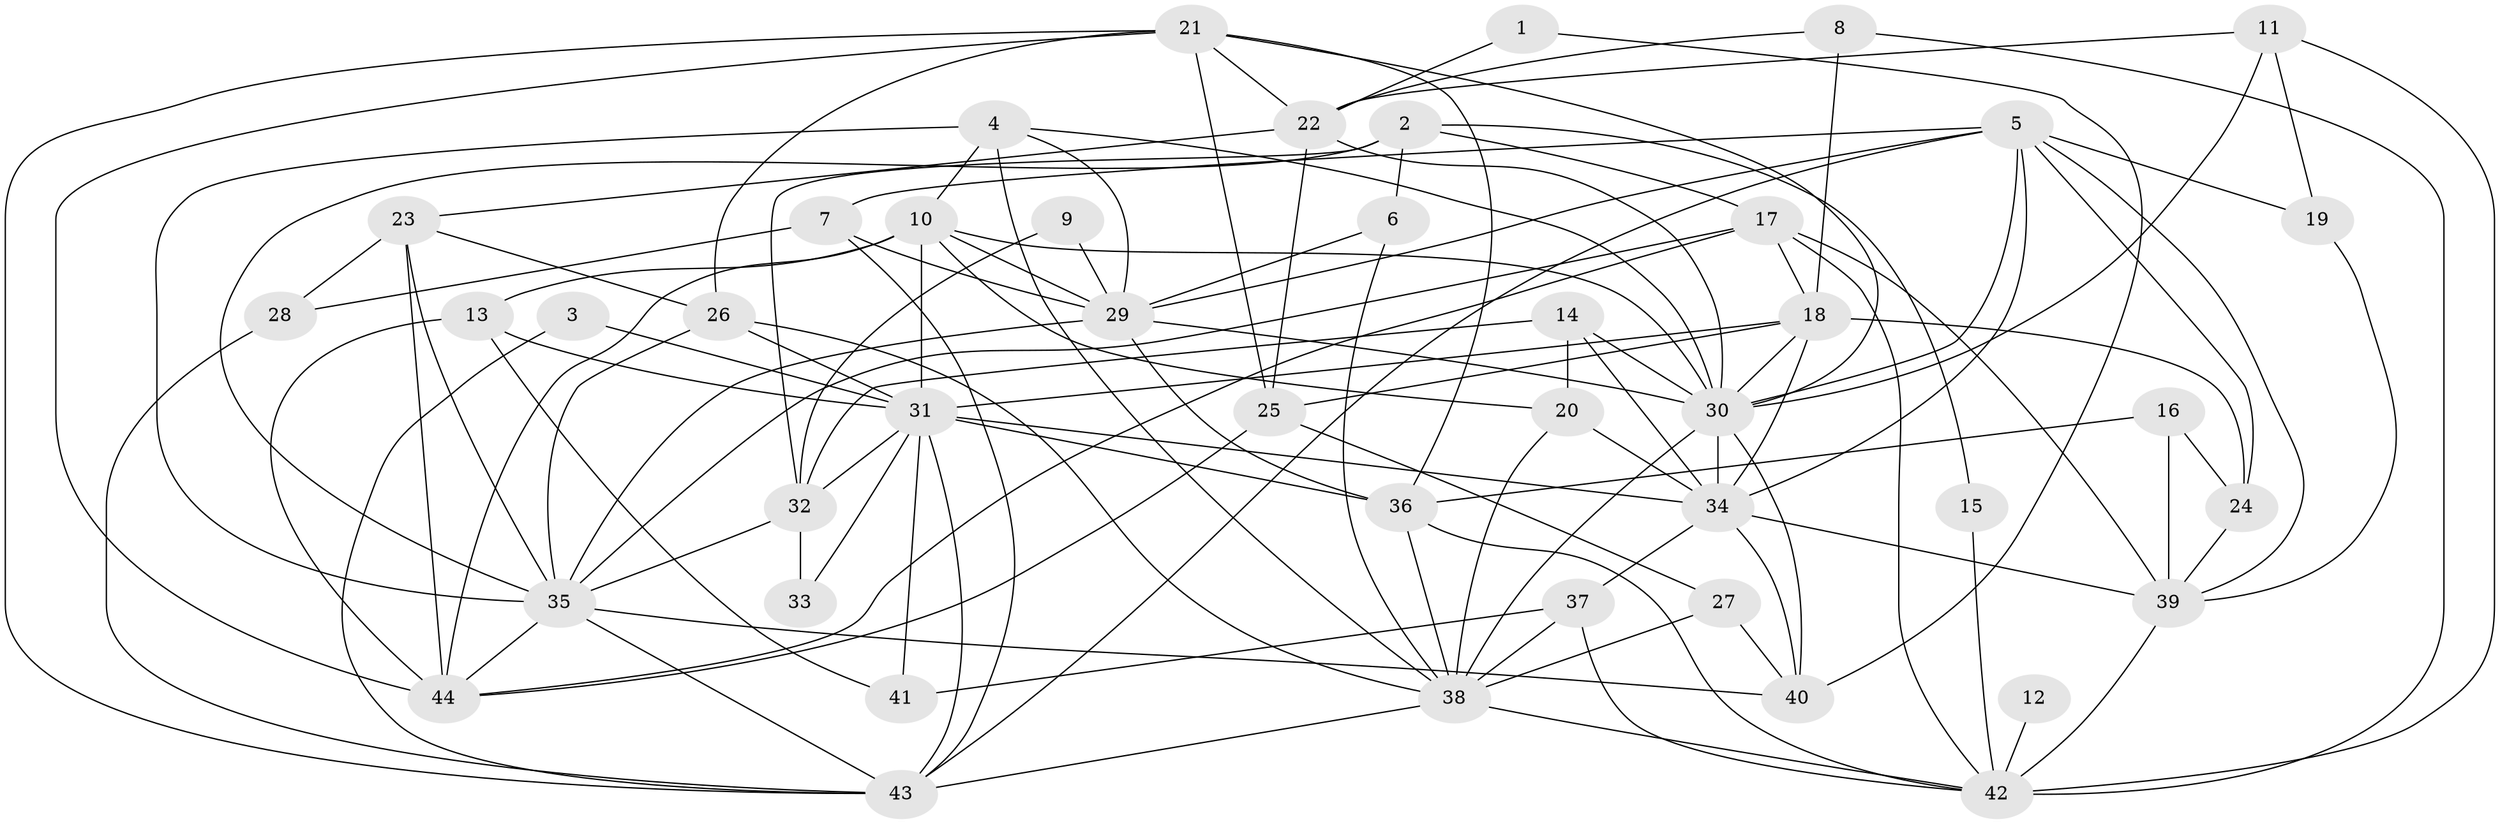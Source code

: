 // original degree distribution, {3: 0.23863636363636365, 4: 0.29545454545454547, 2: 0.1590909090909091, 7: 0.045454545454545456, 5: 0.125, 6: 0.125, 8: 0.011363636363636364}
// Generated by graph-tools (version 1.1) at 2025/50/03/09/25 03:50:05]
// undirected, 44 vertices, 118 edges
graph export_dot {
graph [start="1"]
  node [color=gray90,style=filled];
  1;
  2;
  3;
  4;
  5;
  6;
  7;
  8;
  9;
  10;
  11;
  12;
  13;
  14;
  15;
  16;
  17;
  18;
  19;
  20;
  21;
  22;
  23;
  24;
  25;
  26;
  27;
  28;
  29;
  30;
  31;
  32;
  33;
  34;
  35;
  36;
  37;
  38;
  39;
  40;
  41;
  42;
  43;
  44;
  1 -- 22 [weight=1.0];
  1 -- 40 [weight=1.0];
  2 -- 6 [weight=1.0];
  2 -- 15 [weight=1.0];
  2 -- 17 [weight=1.0];
  2 -- 32 [weight=1.0];
  2 -- 35 [weight=1.0];
  3 -- 31 [weight=1.0];
  3 -- 43 [weight=1.0];
  4 -- 10 [weight=1.0];
  4 -- 29 [weight=1.0];
  4 -- 30 [weight=1.0];
  4 -- 35 [weight=1.0];
  4 -- 38 [weight=1.0];
  5 -- 7 [weight=1.0];
  5 -- 19 [weight=1.0];
  5 -- 24 [weight=1.0];
  5 -- 29 [weight=1.0];
  5 -- 30 [weight=1.0];
  5 -- 34 [weight=1.0];
  5 -- 39 [weight=1.0];
  5 -- 43 [weight=1.0];
  6 -- 29 [weight=1.0];
  6 -- 38 [weight=1.0];
  7 -- 28 [weight=1.0];
  7 -- 29 [weight=1.0];
  7 -- 43 [weight=1.0];
  8 -- 18 [weight=1.0];
  8 -- 22 [weight=1.0];
  8 -- 42 [weight=1.0];
  9 -- 29 [weight=1.0];
  9 -- 32 [weight=1.0];
  10 -- 13 [weight=1.0];
  10 -- 20 [weight=1.0];
  10 -- 29 [weight=1.0];
  10 -- 30 [weight=1.0];
  10 -- 31 [weight=1.0];
  10 -- 44 [weight=1.0];
  11 -- 19 [weight=1.0];
  11 -- 22 [weight=1.0];
  11 -- 30 [weight=1.0];
  11 -- 42 [weight=1.0];
  12 -- 42 [weight=2.0];
  13 -- 31 [weight=1.0];
  13 -- 41 [weight=1.0];
  13 -- 44 [weight=1.0];
  14 -- 20 [weight=1.0];
  14 -- 30 [weight=1.0];
  14 -- 32 [weight=1.0];
  14 -- 34 [weight=1.0];
  15 -- 42 [weight=1.0];
  16 -- 24 [weight=1.0];
  16 -- 36 [weight=1.0];
  16 -- 39 [weight=1.0];
  17 -- 18 [weight=1.0];
  17 -- 35 [weight=1.0];
  17 -- 39 [weight=1.0];
  17 -- 42 [weight=1.0];
  17 -- 44 [weight=1.0];
  18 -- 24 [weight=1.0];
  18 -- 25 [weight=1.0];
  18 -- 30 [weight=1.0];
  18 -- 31 [weight=1.0];
  18 -- 34 [weight=1.0];
  19 -- 39 [weight=1.0];
  20 -- 34 [weight=2.0];
  20 -- 38 [weight=1.0];
  21 -- 22 [weight=1.0];
  21 -- 25 [weight=1.0];
  21 -- 26 [weight=1.0];
  21 -- 30 [weight=1.0];
  21 -- 36 [weight=1.0];
  21 -- 43 [weight=1.0];
  21 -- 44 [weight=1.0];
  22 -- 23 [weight=1.0];
  22 -- 25 [weight=1.0];
  22 -- 30 [weight=1.0];
  23 -- 26 [weight=1.0];
  23 -- 28 [weight=1.0];
  23 -- 35 [weight=1.0];
  23 -- 44 [weight=1.0];
  24 -- 39 [weight=1.0];
  25 -- 27 [weight=1.0];
  25 -- 44 [weight=1.0];
  26 -- 31 [weight=1.0];
  26 -- 35 [weight=1.0];
  26 -- 38 [weight=1.0];
  27 -- 38 [weight=1.0];
  27 -- 40 [weight=1.0];
  28 -- 43 [weight=1.0];
  29 -- 30 [weight=1.0];
  29 -- 35 [weight=1.0];
  29 -- 36 [weight=2.0];
  30 -- 34 [weight=1.0];
  30 -- 38 [weight=2.0];
  30 -- 40 [weight=1.0];
  31 -- 32 [weight=1.0];
  31 -- 33 [weight=1.0];
  31 -- 34 [weight=1.0];
  31 -- 36 [weight=1.0];
  31 -- 41 [weight=1.0];
  31 -- 43 [weight=1.0];
  32 -- 33 [weight=1.0];
  32 -- 35 [weight=1.0];
  34 -- 37 [weight=1.0];
  34 -- 39 [weight=1.0];
  34 -- 40 [weight=2.0];
  35 -- 40 [weight=1.0];
  35 -- 43 [weight=1.0];
  35 -- 44 [weight=1.0];
  36 -- 38 [weight=1.0];
  36 -- 42 [weight=1.0];
  37 -- 38 [weight=1.0];
  37 -- 41 [weight=1.0];
  37 -- 42 [weight=1.0];
  38 -- 42 [weight=1.0];
  38 -- 43 [weight=1.0];
  39 -- 42 [weight=1.0];
}
